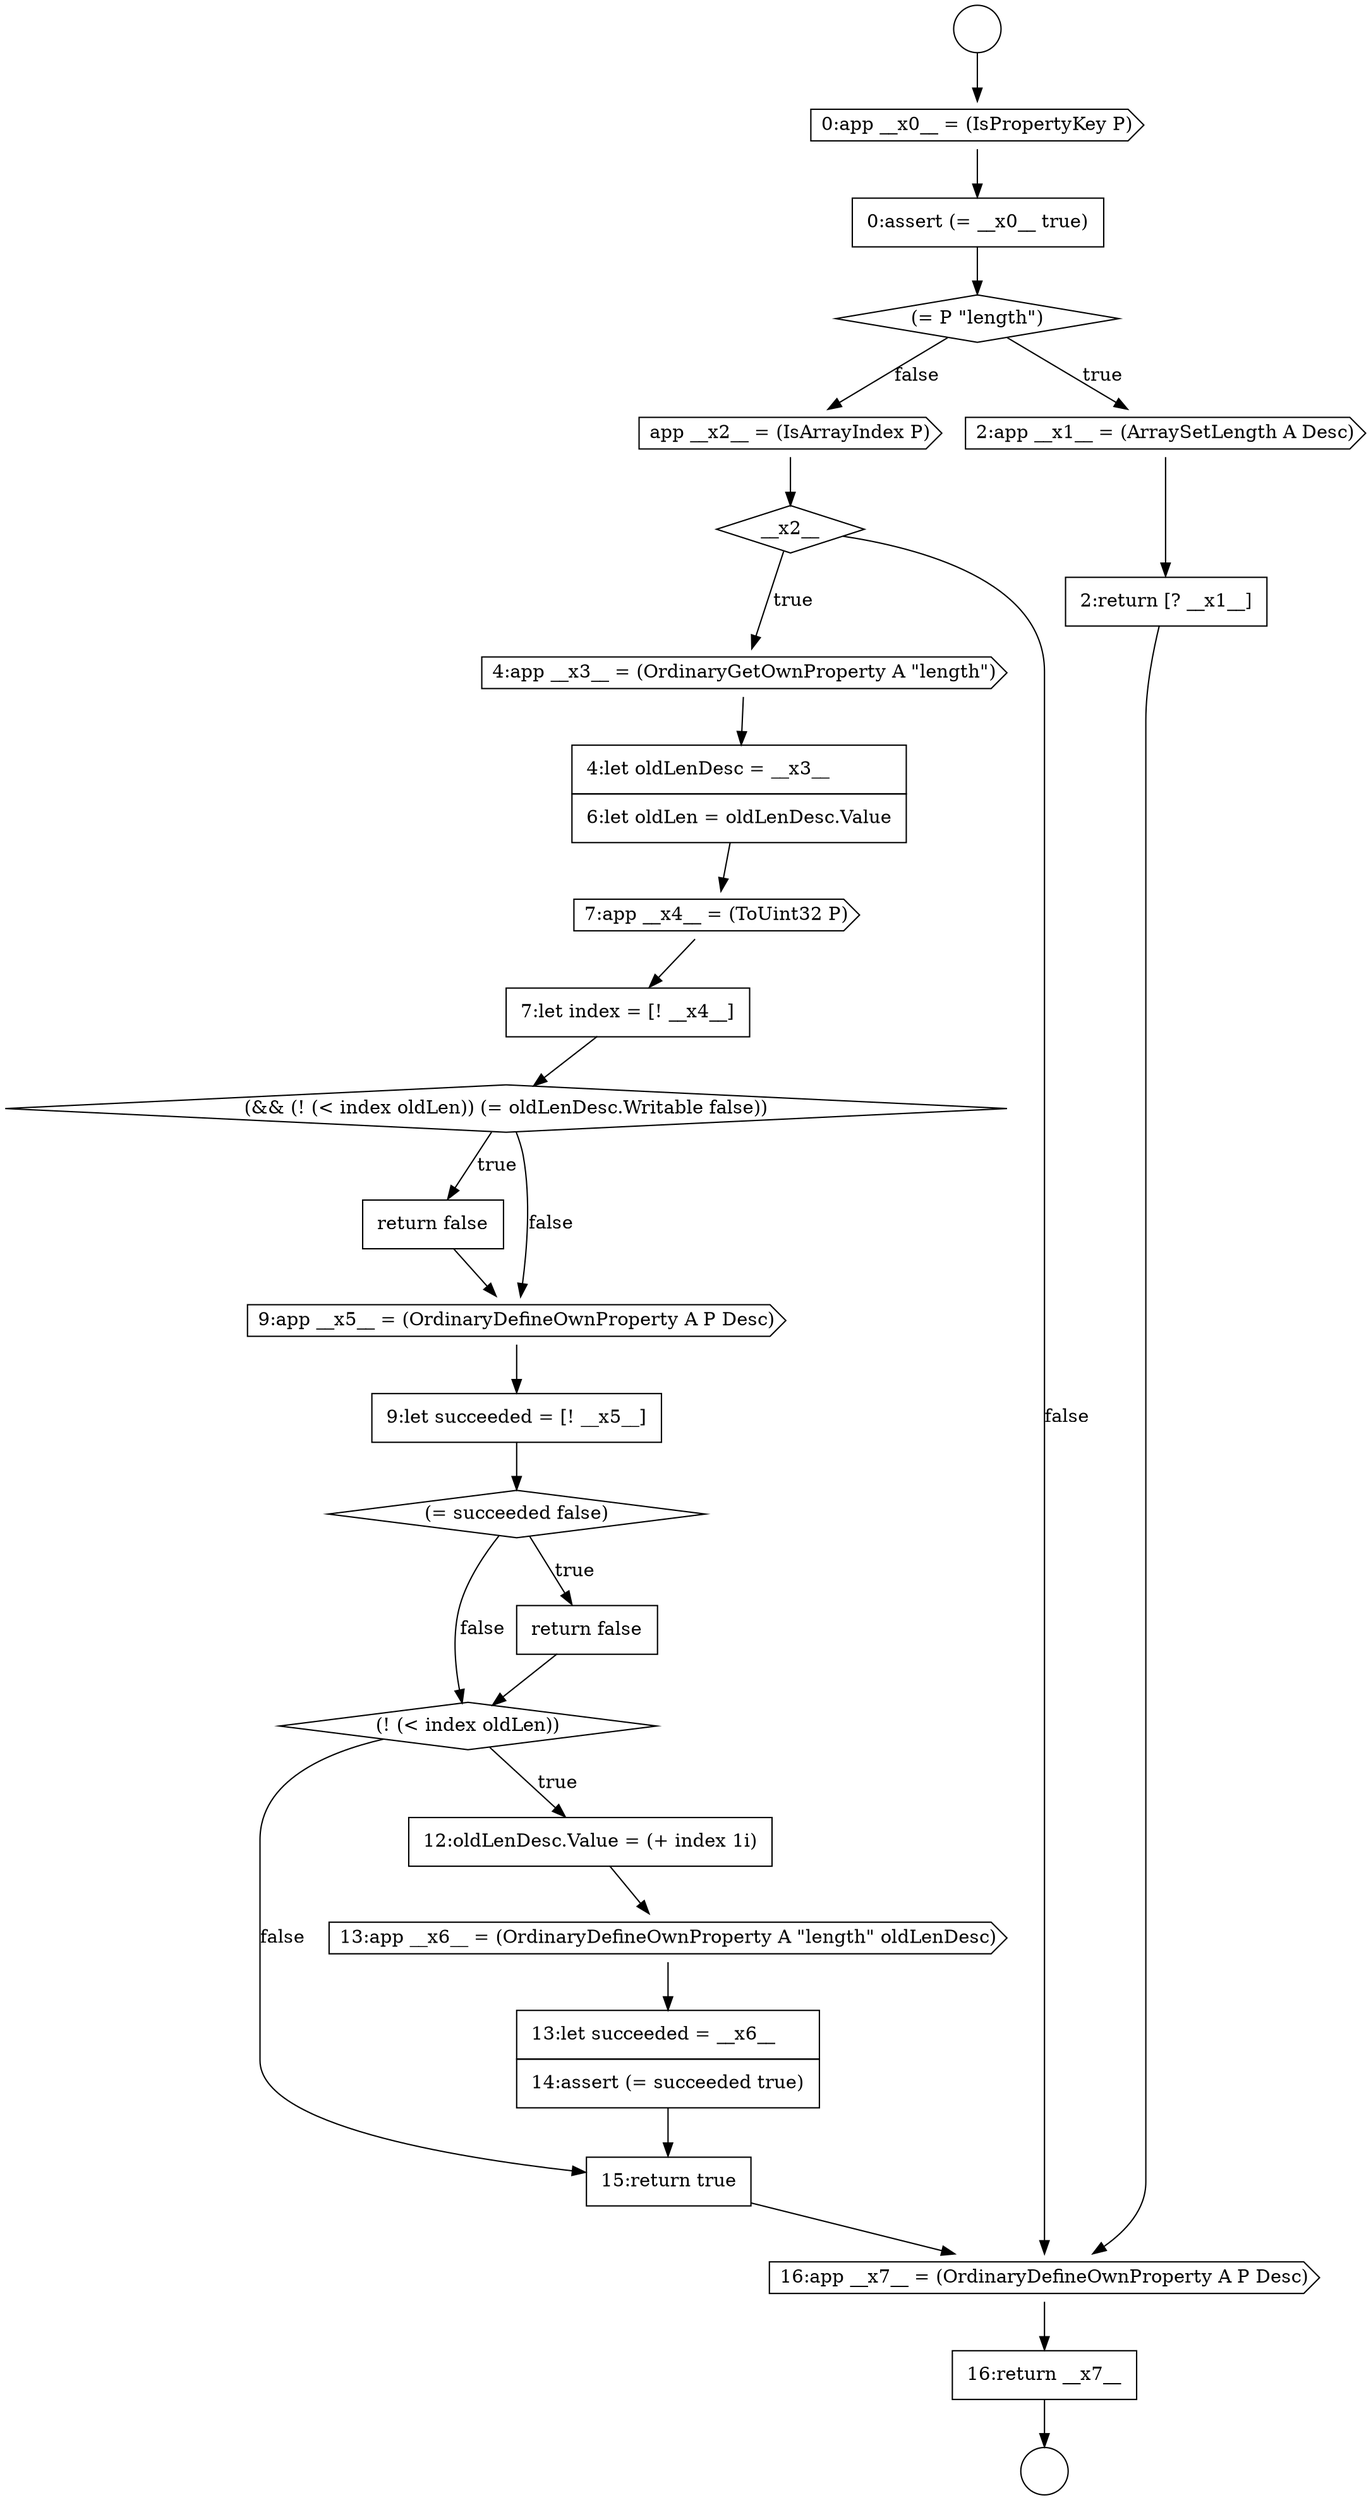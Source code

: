 digraph {
  node2309 [shape=none, margin=0, label=<<font color="black">
    <table border="0" cellborder="1" cellspacing="0" cellpadding="10">
      <tr><td align="left">9:let succeeded = [! __x5__]</td></tr>
    </table>
  </font>> color="black" fillcolor="white" style=filled]
  node2316 [shape=none, margin=0, label=<<font color="black">
    <table border="0" cellborder="1" cellspacing="0" cellpadding="10">
      <tr><td align="left">15:return true</td></tr>
    </table>
  </font>> color="black" fillcolor="white" style=filled]
  node2301 [shape=diamond, label=<<font color="black">__x2__</font>> color="black" fillcolor="white" style=filled]
  node2313 [shape=none, margin=0, label=<<font color="black">
    <table border="0" cellborder="1" cellspacing="0" cellpadding="10">
      <tr><td align="left">12:oldLenDesc.Value = (+ index 1i)</td></tr>
    </table>
  </font>> color="black" fillcolor="white" style=filled]
  node2300 [shape=cds, label=<<font color="black">app __x2__ = (IsArrayIndex P)</font>> color="black" fillcolor="white" style=filled]
  node2304 [shape=cds, label=<<font color="black">7:app __x4__ = (ToUint32 P)</font>> color="black" fillcolor="white" style=filled]
  node2314 [shape=cds, label=<<font color="black">13:app __x6__ = (OrdinaryDefineOwnProperty A &quot;length&quot; oldLenDesc)</font>> color="black" fillcolor="white" style=filled]
  node2303 [shape=none, margin=0, label=<<font color="black">
    <table border="0" cellborder="1" cellspacing="0" cellpadding="10">
      <tr><td align="left">4:let oldLenDesc = __x3__</td></tr>
      <tr><td align="left">6:let oldLen = oldLenDesc.Value</td></tr>
    </table>
  </font>> color="black" fillcolor="white" style=filled]
  node2318 [shape=none, margin=0, label=<<font color="black">
    <table border="0" cellborder="1" cellspacing="0" cellpadding="10">
      <tr><td align="left">16:return __x7__</td></tr>
    </table>
  </font>> color="black" fillcolor="white" style=filled]
  node2298 [shape=cds, label=<<font color="black">2:app __x1__ = (ArraySetLength A Desc)</font>> color="black" fillcolor="white" style=filled]
  node2302 [shape=cds, label=<<font color="black">4:app __x3__ = (OrdinaryGetOwnProperty A &quot;length&quot;)</font>> color="black" fillcolor="white" style=filled]
  node2297 [shape=diamond, label=<<font color="black">(= P &quot;length&quot;)</font>> color="black" fillcolor="white" style=filled]
  node2295 [shape=cds, label=<<font color="black">0:app __x0__ = (IsPropertyKey P)</font>> color="black" fillcolor="white" style=filled]
  node2306 [shape=diamond, label=<<font color="black">(&amp;&amp; (! (&lt; index oldLen)) (= oldLenDesc.Writable false))</font>> color="black" fillcolor="white" style=filled]
  node2296 [shape=none, margin=0, label=<<font color="black">
    <table border="0" cellborder="1" cellspacing="0" cellpadding="10">
      <tr><td align="left">0:assert (= __x0__ true)</td></tr>
    </table>
  </font>> color="black" fillcolor="white" style=filled]
  node2307 [shape=none, margin=0, label=<<font color="black">
    <table border="0" cellborder="1" cellspacing="0" cellpadding="10">
      <tr><td align="left">return false</td></tr>
    </table>
  </font>> color="black" fillcolor="white" style=filled]
  node2312 [shape=diamond, label=<<font color="black">(! (&lt; index oldLen))</font>> color="black" fillcolor="white" style=filled]
  node2317 [shape=cds, label=<<font color="black">16:app __x7__ = (OrdinaryDefineOwnProperty A P Desc)</font>> color="black" fillcolor="white" style=filled]
  node2293 [shape=circle label=" " color="black" fillcolor="white" style=filled]
  node2308 [shape=cds, label=<<font color="black">9:app __x5__ = (OrdinaryDefineOwnProperty A P Desc)</font>> color="black" fillcolor="white" style=filled]
  node2311 [shape=none, margin=0, label=<<font color="black">
    <table border="0" cellborder="1" cellspacing="0" cellpadding="10">
      <tr><td align="left">return false</td></tr>
    </table>
  </font>> color="black" fillcolor="white" style=filled]
  node2299 [shape=none, margin=0, label=<<font color="black">
    <table border="0" cellborder="1" cellspacing="0" cellpadding="10">
      <tr><td align="left">2:return [? __x1__]</td></tr>
    </table>
  </font>> color="black" fillcolor="white" style=filled]
  node2310 [shape=diamond, label=<<font color="black">(= succeeded false)</font>> color="black" fillcolor="white" style=filled]
  node2305 [shape=none, margin=0, label=<<font color="black">
    <table border="0" cellborder="1" cellspacing="0" cellpadding="10">
      <tr><td align="left">7:let index = [! __x4__]</td></tr>
    </table>
  </font>> color="black" fillcolor="white" style=filled]
  node2294 [shape=circle label=" " color="black" fillcolor="white" style=filled]
  node2315 [shape=none, margin=0, label=<<font color="black">
    <table border="0" cellborder="1" cellspacing="0" cellpadding="10">
      <tr><td align="left">13:let succeeded = __x6__</td></tr>
      <tr><td align="left">14:assert (= succeeded true)</td></tr>
    </table>
  </font>> color="black" fillcolor="white" style=filled]
  node2304 -> node2305 [ color="black"]
  node2299 -> node2317 [ color="black"]
  node2302 -> node2303 [ color="black"]
  node2303 -> node2304 [ color="black"]
  node2318 -> node2294 [ color="black"]
  node2295 -> node2296 [ color="black"]
  node2306 -> node2307 [label=<<font color="black">true</font>> color="black"]
  node2306 -> node2308 [label=<<font color="black">false</font>> color="black"]
  node2293 -> node2295 [ color="black"]
  node2307 -> node2308 [ color="black"]
  node2308 -> node2309 [ color="black"]
  node2311 -> node2312 [ color="black"]
  node2297 -> node2298 [label=<<font color="black">true</font>> color="black"]
  node2297 -> node2300 [label=<<font color="black">false</font>> color="black"]
  node2309 -> node2310 [ color="black"]
  node2305 -> node2306 [ color="black"]
  node2301 -> node2302 [label=<<font color="black">true</font>> color="black"]
  node2301 -> node2317 [label=<<font color="black">false</font>> color="black"]
  node2313 -> node2314 [ color="black"]
  node2300 -> node2301 [ color="black"]
  node2296 -> node2297 [ color="black"]
  node2310 -> node2311 [label=<<font color="black">true</font>> color="black"]
  node2310 -> node2312 [label=<<font color="black">false</font>> color="black"]
  node2315 -> node2316 [ color="black"]
  node2312 -> node2313 [label=<<font color="black">true</font>> color="black"]
  node2312 -> node2316 [label=<<font color="black">false</font>> color="black"]
  node2314 -> node2315 [ color="black"]
  node2298 -> node2299 [ color="black"]
  node2317 -> node2318 [ color="black"]
  node2316 -> node2317 [ color="black"]
}
